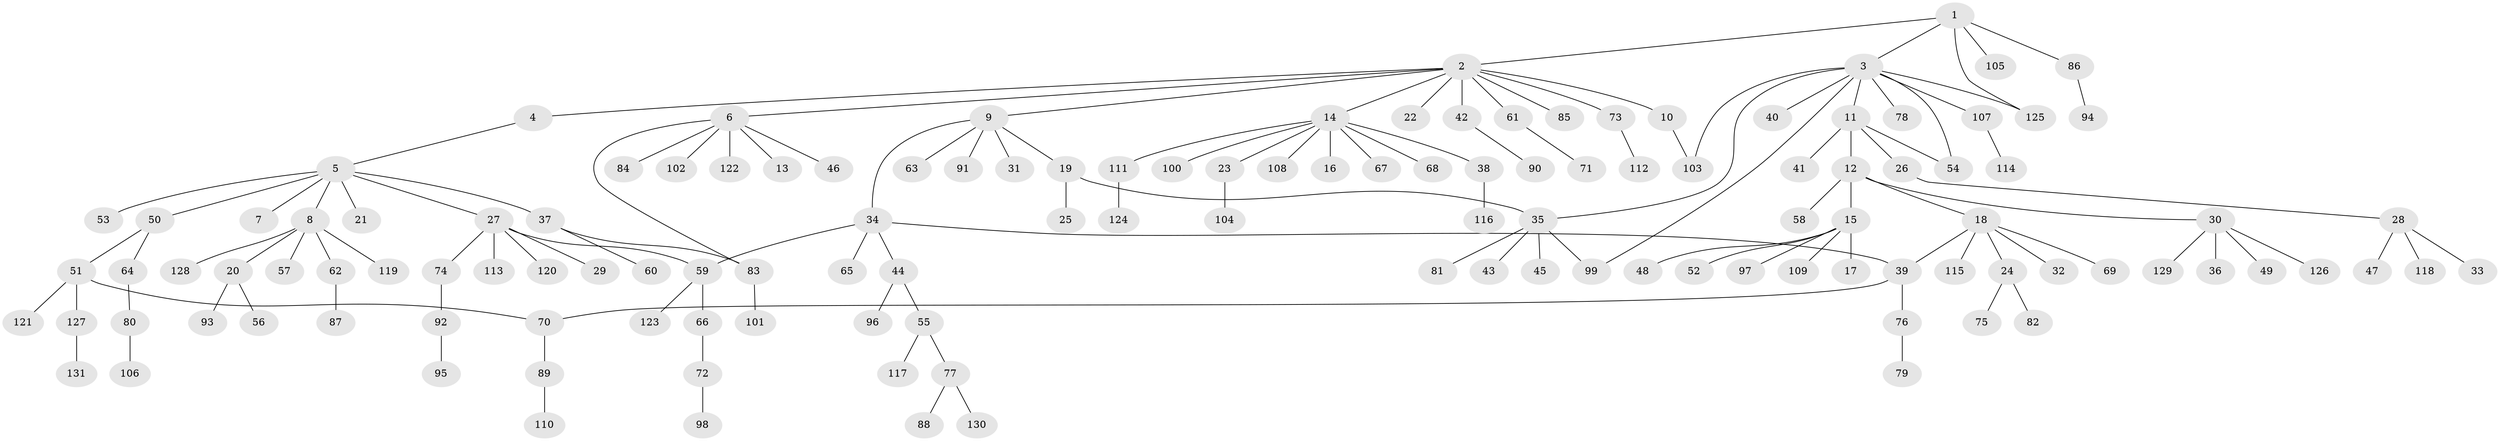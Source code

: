 // Generated by graph-tools (version 1.1) at 2025/25/03/09/25 03:25:54]
// undirected, 131 vertices, 139 edges
graph export_dot {
graph [start="1"]
  node [color=gray90,style=filled];
  1;
  2;
  3;
  4;
  5;
  6;
  7;
  8;
  9;
  10;
  11;
  12;
  13;
  14;
  15;
  16;
  17;
  18;
  19;
  20;
  21;
  22;
  23;
  24;
  25;
  26;
  27;
  28;
  29;
  30;
  31;
  32;
  33;
  34;
  35;
  36;
  37;
  38;
  39;
  40;
  41;
  42;
  43;
  44;
  45;
  46;
  47;
  48;
  49;
  50;
  51;
  52;
  53;
  54;
  55;
  56;
  57;
  58;
  59;
  60;
  61;
  62;
  63;
  64;
  65;
  66;
  67;
  68;
  69;
  70;
  71;
  72;
  73;
  74;
  75;
  76;
  77;
  78;
  79;
  80;
  81;
  82;
  83;
  84;
  85;
  86;
  87;
  88;
  89;
  90;
  91;
  92;
  93;
  94;
  95;
  96;
  97;
  98;
  99;
  100;
  101;
  102;
  103;
  104;
  105;
  106;
  107;
  108;
  109;
  110;
  111;
  112;
  113;
  114;
  115;
  116;
  117;
  118;
  119;
  120;
  121;
  122;
  123;
  124;
  125;
  126;
  127;
  128;
  129;
  130;
  131;
  1 -- 2;
  1 -- 3;
  1 -- 86;
  1 -- 105;
  1 -- 125;
  2 -- 4;
  2 -- 6;
  2 -- 9;
  2 -- 10;
  2 -- 14;
  2 -- 22;
  2 -- 42;
  2 -- 61;
  2 -- 73;
  2 -- 85;
  3 -- 11;
  3 -- 35;
  3 -- 40;
  3 -- 54;
  3 -- 78;
  3 -- 99;
  3 -- 103;
  3 -- 107;
  3 -- 125;
  4 -- 5;
  5 -- 7;
  5 -- 8;
  5 -- 21;
  5 -- 27;
  5 -- 37;
  5 -- 50;
  5 -- 53;
  6 -- 13;
  6 -- 46;
  6 -- 83;
  6 -- 84;
  6 -- 102;
  6 -- 122;
  8 -- 20;
  8 -- 57;
  8 -- 62;
  8 -- 119;
  8 -- 128;
  9 -- 19;
  9 -- 31;
  9 -- 34;
  9 -- 63;
  9 -- 91;
  10 -- 103;
  11 -- 12;
  11 -- 26;
  11 -- 41;
  11 -- 54;
  12 -- 15;
  12 -- 18;
  12 -- 30;
  12 -- 58;
  14 -- 16;
  14 -- 23;
  14 -- 38;
  14 -- 67;
  14 -- 68;
  14 -- 100;
  14 -- 108;
  14 -- 111;
  15 -- 17;
  15 -- 48;
  15 -- 52;
  15 -- 97;
  15 -- 109;
  18 -- 24;
  18 -- 32;
  18 -- 39;
  18 -- 69;
  18 -- 115;
  19 -- 25;
  19 -- 35;
  20 -- 56;
  20 -- 93;
  23 -- 104;
  24 -- 75;
  24 -- 82;
  26 -- 28;
  27 -- 29;
  27 -- 59;
  27 -- 74;
  27 -- 113;
  27 -- 120;
  28 -- 33;
  28 -- 47;
  28 -- 118;
  30 -- 36;
  30 -- 49;
  30 -- 126;
  30 -- 129;
  34 -- 39;
  34 -- 44;
  34 -- 59;
  34 -- 65;
  35 -- 43;
  35 -- 45;
  35 -- 81;
  35 -- 99;
  37 -- 60;
  37 -- 83;
  38 -- 116;
  39 -- 70;
  39 -- 76;
  42 -- 90;
  44 -- 55;
  44 -- 96;
  50 -- 51;
  50 -- 64;
  51 -- 70;
  51 -- 121;
  51 -- 127;
  55 -- 77;
  55 -- 117;
  59 -- 66;
  59 -- 123;
  61 -- 71;
  62 -- 87;
  64 -- 80;
  66 -- 72;
  70 -- 89;
  72 -- 98;
  73 -- 112;
  74 -- 92;
  76 -- 79;
  77 -- 88;
  77 -- 130;
  80 -- 106;
  83 -- 101;
  86 -- 94;
  89 -- 110;
  92 -- 95;
  107 -- 114;
  111 -- 124;
  127 -- 131;
}
